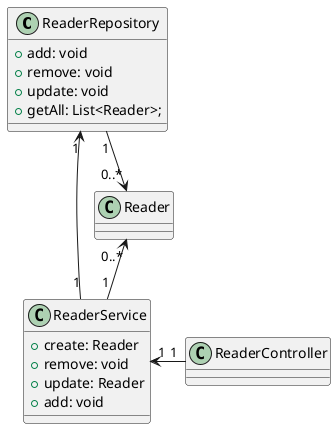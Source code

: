 @startuml
'https://plantuml.com/sequence-diagram

class ReaderRepository {
    + add: void
    + remove: void
    + update: void
    + getAll: List<Reader>;
}

/'class ReaderFactory {
    + create: Reader
}'/

class ReaderService {
    + create: Reader
    + remove: void
    + update: Reader
    + add: void
}

class ReaderController {
}

class Reader {
}


'ReaderFactory "1" -> "1" ReaderRepository
ReaderService "1" -up-> "1" ReaderRepository
'ReaderService "1" -up-> "1" ReaderFactory
ReaderService "1" -up-> "0..*" Reader
ReaderRepository "1" -down-> "0..*" Reader
ReaderController "1" -left-> "1" ReaderService


@enduml
